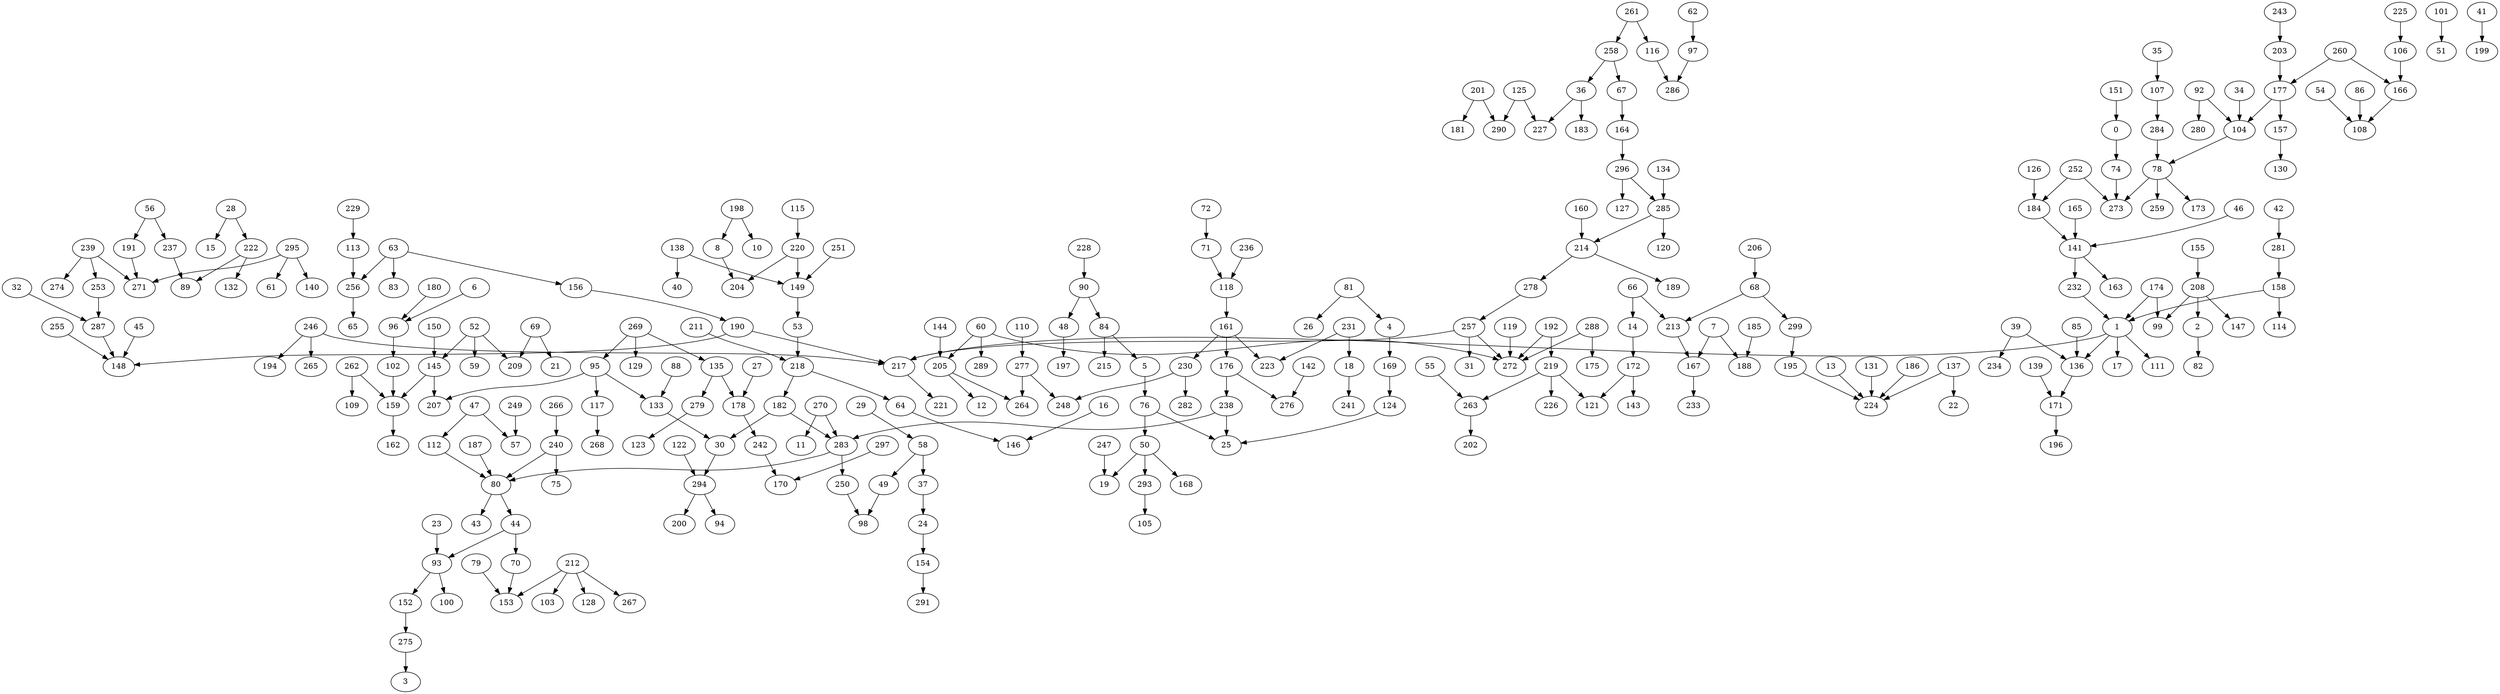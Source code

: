 digraph arbol {1 -> 17[Label=1];
1 -> 217[Label=1];
6 -> 96[Label=1];
36 -> 183[Label=1];
39 -> 234[Label=1];
50 -> 19[Label=1];
54 -> 108[Label=1];
68 -> 213[Label=1];
72 -> 71[Label=1];
78 -> 273[Label=1];
84 -> 5[Label=1];
107 -> 284[Label=1];
62 -> 97[Label=10];
136 -> 171[Label=1];
141 -> 232[Label=1];
144 -> 205[Label=1];
141 -> 163[Label=9];
135 -> 279[Label=9];
80 -> 43[Label=9];
69 -> 21[Label=9];
55 -> 263[Label=9];
116 -> 286[Label=10];
145 -> 207[Label=1];
152 -> 275[Label=1];
156 -> 190[Label=1];
157 -> 130[Label=1];
166 -> 108[Label=1];
176 -> 238[Label=1];
180 -> 96[Label=1];
182 -> 283[Label=1];
1 -> 111[Label=2];
1 -> 136[Label=2];
52 -> 59[Label=8];
88 -> 133[Label=3];
58 -> 37[Label=5];
60 -> 289[Label=5];
92 -> 104[Label=3];
63 -> 256[Label=5];
64 -> 146[Label=5];
93 -> 152[Label=8];
101 -> 51[Label=3];
70 -> 153[Label=5];
50 -> 293[Label=7];
32 -> 287[Label=7];
28 -> 15[Label=7];
5 -> 76[Label=7];
71 -> 118[Label=7];
76 -> 25[Label=5];
81 -> 26[Label=8];
102 -> 159[Label=3];
76 -> 50[Label=5];
78 -> 173[Label=5];
110 -> 277[Label=7];
134 -> 285[Label=7];
154 -> 291[Label=7];
169 -> 124[Label=6];
172 -> 143[Label=10];
131 -> 224[Label=6];
122 -> 294[Label=6];
118 -> 161[Label=6];
69 -> 209[Label=6];
56 -> 237[Label=6];
52 -> 209[Label=6];
47 -> 112[Label=6];
46 -> 141[Label=6];
45 -> 148[Label=6];
42 -> 281[Label=6];
36 -> 227[Label=6];
16 -> 146[Label=6];
4 -> 169[Label=6];
178 -> 242[Label=6];
186 -> 224[Label=1];
23 -> 93[Label=2];
24 -> 154[Label=2];
79 -> 153[Label=10];
104 -> 78[Label=3];
86 -> 108[Label=5];
90 -> 48[Label=5];
124 -> 25[Label=3];
92 -> 280[Label=5];
96 -> 102[Label=5];
126 -> 184[Label=3];
133 -> 30[Label=5];
135 -> 178[Label=3];
138 -> 149[Label=5];
167 -> 233[Label=5];
171 -> 196[Label=5];
176 -> 276[Label=9];
187 -> 80[Label=6];
192 -> 272[Label=1];
28 -> 222[Label=2];
34 -> 104[Label=2];
137 -> 22[Label=3];
149 -> 53[Label=3];
150 -> 145[Label=3];
161 -> 223[Label=3];
195 -> 224[Label=7];
198 -> 8[Label=5];
29 -> 58[Label=5];
27 -> 178[Label=5];
18 -> 241[Label=5];
0 -> 74[Label=5];
205 -> 12[Label=7];
212 -> 267[Label=1];
44 -> 93[Label=2];
47 -> 57[Label=5];
50 -> 168[Label=2];
159 -> 162[Label=10];
164 -> 296[Label=3];
165 -> 141[Label=3];
174 -> 1[Label=3];
177 -> 104[Label=3];
213 -> 167[Label=6];
214 -> 278[Label=1];
56 -> 191[Label=2];
60 -> 205[Label=2];
190 -> 148[Label=3];
191 -> 271[Label=3];
201 -> 290[Label=3];
205 -> 264[Label=3];
201 -> 181[Label=4];
192 -> 219[Label=4];
190 -> 217[Label=4];
184 -> 141[Label=4];
182 -> 30[Label=4];
161 -> 230[Label=4];
161 -> 176[Label=4];
158 -> 114[Label=4];
208 -> 99[Label=4];
151 -> 0[Label=4];
145 -> 159[Label=4];
125 -> 290[Label=4];
125 -> 227[Label=4];
117 -> 268[Label=4];
106 -> 166[Label=4];
212 -> 103[Label=4];
185 -> 188[Label=10];
93 -> 100[Label=4];
90 -> 84[Label=4];
85 -> 136[Label=4];
80 -> 44[Label=4];
78 -> 259[Label=4];
66 -> 14[Label=4];
63 -> 156[Label=4];
138 -> 40[Label=10];
58 -> 49[Label=4];
53 -> 218[Label=4];
52 -> 145[Label=4];
39 -> 136[Label=4];
37 -> 24[Label=4];
35 -> 107[Label=4];
212 -> 128[Label=10];
206 -> 68[Label=8];
7 -> 167[Label=4];
2 -> 82[Label=4];
212 -> 153[Label=4];
214 -> 189[Label=4];
217 -> 221[Label=5];
218 -> 64[Label=1];
67 -> 164[Label=2];
81 -> 4[Label=7];
95 -> 133[Label=2];
218 -> 182[Label=5];
219 -> 121[Label=4];
219 -> 226[Label=4];
219 -> 263[Label=7];
211 -> 218[Label=6];
220 -> 149[Label=5];
220 -> 204[Label=5];
222 -> 89[Label=1];
95 -> 207[Label=2];
112 -> 80[Label=2];
222 -> 132[Label=1];
113 -> 256[Label=2];
115 -> 220[Label=2];
225 -> 106[Label=1];
158 -> 1[Label=2];
160 -> 214[Label=2];
228 -> 90[Label=1];
172 -> 121[Label=2];
8 -> 204[Label=4];
13 -> 224[Label=4];
7 -> 188[Label=9];
174 -> 99[Label=2];
229 -> 113[Label=1];
177 -> 157[Label=2];
198 -> 10[Label=2];
230 -> 248[Label=3];
139 -> 171[Label=6];
84 -> 215[Label=3];
74 -> 273[Label=3];
68 -> 299[Label=3];
142 -> 276[Label=10];
60 -> 272[Label=3];
49 -> 98[Label=3];
48 -> 197[Label=3];
119 -> 272[Label=10];
41 -> 199[Label=3];
30 -> 294[Label=3];
208 -> 147[Label=4];
230 -> 282[Label=9];
231 -> 18[Label=5];
231 -> 223[Label=4];
232 -> 1[Label=1];
203 -> 177[Label=2];
63 -> 83[Label=4];
155 -> 208[Label=4];
208 -> 2[Label=2];
97 -> 286[Label=4];
236 -> 118[Label=8];
238 -> 25[Label=5];
238 -> 283[Label=4];
239 -> 271[Label=6];
239 -> 274[Label=3];
240 -> 75[Label=7];
240 -> 80[Label=4];
243 -> 203[Label=2];
246 -> 194[Label=10];
246 -> 217[Label=3];
246 -> 265[Label=4];
247 -> 19[Label=10];
249 -> 57[Label=4];
250 -> 98[Label=5];
251 -> 149[Label=9];
252 -> 184[Label=2];
252 -> 273[Label=3];
253 -> 287[Label=1];
237 -> 89[Label=2];
239 -> 253[Label=2];
255 -> 148[Label=4];
256 -> 65[Label=3];
257 -> 31[Label=2];
257 -> 217[Label=3];
257 -> 272[Label=1];
242 -> 170[Label=2];
95 -> 117[Label=4];
66 -> 213[Label=3];
258 -> 36[Label=1];
44 -> 70[Label=3];
258 -> 67[Label=3];
137 -> 224[Label=8];
260 -> 177[Label=1];
260 -> 166[Label=2];
261 -> 116[Label=6];
261 -> 258[Label=3];
262 -> 109[Label=1];
262 -> 159[Label=4];
263 -> 202[Label=7];
266 -> 240[Label=1];
14 -> 172[Label=3];
269 -> 95[Label=1];
269 -> 129[Label=6];
269 -> 135[Label=3];
270 -> 11[Label=8];
270 -> 283[Label=7];
275 -> 3[Label=4];
277 -> 248[Label=1];
277 -> 264[Label=2];
278 -> 257[Label=3];
279 -> 123[Label=6];
281 -> 158[Label=1];
283 -> 80[Label=1];
283 -> 250[Label=2];
284 -> 78[Label=3];
285 -> 120[Label=4];
285 -> 214[Label=4];
287 -> 148[Label=3];
288 -> 175[Label=7];
288 -> 272[Label=5];
293 -> 105[Label=6];
294 -> 94[Label=4];
294 -> 200[Label=5];
295 -> 61[Label=2];
295 -> 140[Label=3];
295 -> 271[Label=1];
296 -> 127[Label=5];
296 -> 285[Label=3];
297 -> 170[Label=7];
299 -> 195[Label=2];
}